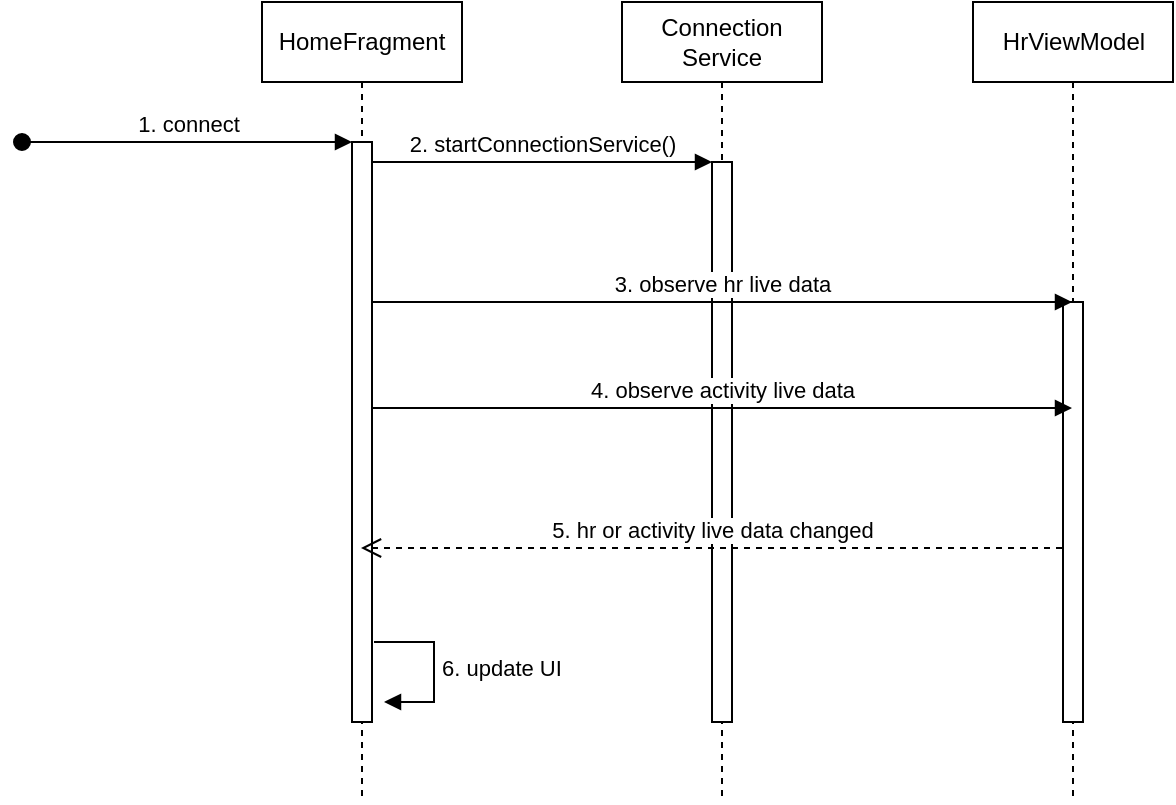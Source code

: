 <mxfile version="21.6.1" type="github">
  <diagram name="Page-1" id="y0ALGtD9nuHvRInFEaXF">
    <mxGraphModel dx="2901" dy="1078" grid="1" gridSize="10" guides="1" tooltips="1" connect="1" arrows="1" fold="1" page="1" pageScale="1" pageWidth="827" pageHeight="1169" math="0" shadow="0">
      <root>
        <mxCell id="0" />
        <mxCell id="1" parent="0" />
        <mxCell id="8Y0QGUy854C7RPjf8OYD-1" value="HomeFragment" style="shape=umlLifeline;perimeter=lifelinePerimeter;whiteSpace=wrap;html=1;container=0;dropTarget=0;collapsible=0;recursiveResize=0;outlineConnect=0;portConstraint=eastwest;newEdgeStyle={&quot;edgeStyle&quot;:&quot;elbowEdgeStyle&quot;,&quot;elbow&quot;:&quot;vertical&quot;,&quot;curved&quot;:0,&quot;rounded&quot;:0};" vertex="1" parent="1">
          <mxGeometry x="40" y="40" width="100" height="400" as="geometry" />
        </mxCell>
        <mxCell id="8Y0QGUy854C7RPjf8OYD-2" value="" style="html=1;points=[];perimeter=orthogonalPerimeter;outlineConnect=0;targetShapes=umlLifeline;portConstraint=eastwest;newEdgeStyle={&quot;edgeStyle&quot;:&quot;elbowEdgeStyle&quot;,&quot;elbow&quot;:&quot;vertical&quot;,&quot;curved&quot;:0,&quot;rounded&quot;:0};" vertex="1" parent="8Y0QGUy854C7RPjf8OYD-1">
          <mxGeometry x="45" y="70" width="10" height="290" as="geometry" />
        </mxCell>
        <mxCell id="8Y0QGUy854C7RPjf8OYD-3" value="1. connect" style="html=1;verticalAlign=bottom;startArrow=oval;endArrow=block;startSize=8;edgeStyle=elbowEdgeStyle;elbow=vertical;curved=0;rounded=0;" edge="1" parent="8Y0QGUy854C7RPjf8OYD-1" target="8Y0QGUy854C7RPjf8OYD-2">
          <mxGeometry relative="1" as="geometry">
            <mxPoint x="-120" y="70" as="sourcePoint" />
          </mxGeometry>
        </mxCell>
        <mxCell id="8Y0QGUy854C7RPjf8OYD-39" value="6. update UI" style="html=1;align=left;spacingLeft=2;endArrow=block;rounded=0;edgeStyle=orthogonalEdgeStyle;curved=0;rounded=0;" edge="1" parent="8Y0QGUy854C7RPjf8OYD-1">
          <mxGeometry relative="1" as="geometry">
            <mxPoint x="56" y="320" as="sourcePoint" />
            <Array as="points">
              <mxPoint x="86" y="350" />
            </Array>
            <mxPoint x="61" y="350" as="targetPoint" />
          </mxGeometry>
        </mxCell>
        <mxCell id="8Y0QGUy854C7RPjf8OYD-4" value="Connection&lt;br&gt;Service" style="shape=umlLifeline;perimeter=lifelinePerimeter;whiteSpace=wrap;html=1;container=0;dropTarget=0;collapsible=0;recursiveResize=0;outlineConnect=0;portConstraint=eastwest;newEdgeStyle={&quot;edgeStyle&quot;:&quot;elbowEdgeStyle&quot;,&quot;elbow&quot;:&quot;vertical&quot;,&quot;curved&quot;:0,&quot;rounded&quot;:0};" vertex="1" parent="1">
          <mxGeometry x="220" y="40" width="100" height="400" as="geometry" />
        </mxCell>
        <mxCell id="8Y0QGUy854C7RPjf8OYD-5" value="" style="html=1;points=[];perimeter=orthogonalPerimeter;outlineConnect=0;targetShapes=umlLifeline;portConstraint=eastwest;newEdgeStyle={&quot;edgeStyle&quot;:&quot;elbowEdgeStyle&quot;,&quot;elbow&quot;:&quot;vertical&quot;,&quot;curved&quot;:0,&quot;rounded&quot;:0};" vertex="1" parent="8Y0QGUy854C7RPjf8OYD-4">
          <mxGeometry x="45" y="80" width="10" height="280" as="geometry" />
        </mxCell>
        <mxCell id="8Y0QGUy854C7RPjf8OYD-6" value="2. startConnectionService()" style="html=1;verticalAlign=bottom;endArrow=block;edgeStyle=elbowEdgeStyle;elbow=vertical;curved=0;rounded=0;" edge="1" parent="1" source="8Y0QGUy854C7RPjf8OYD-2" target="8Y0QGUy854C7RPjf8OYD-5">
          <mxGeometry relative="1" as="geometry">
            <mxPoint x="195" y="130" as="sourcePoint" />
            <Array as="points">
              <mxPoint x="180" y="120" />
            </Array>
            <mxPoint as="offset" />
          </mxGeometry>
        </mxCell>
        <mxCell id="8Y0QGUy854C7RPjf8OYD-15" value="HrViewModel" style="shape=umlLifeline;perimeter=lifelinePerimeter;whiteSpace=wrap;html=1;container=0;dropTarget=0;collapsible=0;recursiveResize=0;outlineConnect=0;portConstraint=eastwest;newEdgeStyle={&quot;edgeStyle&quot;:&quot;elbowEdgeStyle&quot;,&quot;elbow&quot;:&quot;vertical&quot;,&quot;curved&quot;:0,&quot;rounded&quot;:0};" vertex="1" parent="1">
          <mxGeometry x="395.5" y="40" width="100" height="400" as="geometry" />
        </mxCell>
        <mxCell id="8Y0QGUy854C7RPjf8OYD-16" value="" style="html=1;points=[];perimeter=orthogonalPerimeter;outlineConnect=0;targetShapes=umlLifeline;portConstraint=eastwest;newEdgeStyle={&quot;edgeStyle&quot;:&quot;elbowEdgeStyle&quot;,&quot;elbow&quot;:&quot;vertical&quot;,&quot;curved&quot;:0,&quot;rounded&quot;:0};" vertex="1" parent="8Y0QGUy854C7RPjf8OYD-15">
          <mxGeometry x="45" y="150" width="10" height="210" as="geometry" />
        </mxCell>
        <mxCell id="8Y0QGUy854C7RPjf8OYD-36" value="3. observe hr live data" style="html=1;verticalAlign=bottom;endArrow=block;edgeStyle=elbowEdgeStyle;elbow=vertical;curved=0;rounded=0;" edge="1" parent="1">
          <mxGeometry relative="1" as="geometry">
            <mxPoint x="95" y="190" as="sourcePoint" />
            <Array as="points">
              <mxPoint x="180" y="190" />
            </Array>
            <mxPoint as="offset" />
            <mxPoint x="445" y="190" as="targetPoint" />
          </mxGeometry>
        </mxCell>
        <mxCell id="8Y0QGUy854C7RPjf8OYD-37" value="5. hr or activity live data changed" style="html=1;verticalAlign=bottom;endArrow=open;dashed=1;endSize=8;edgeStyle=elbowEdgeStyle;elbow=vertical;curved=0;rounded=0;" edge="1" parent="1">
          <mxGeometry relative="1" as="geometry">
            <mxPoint x="440" y="313" as="sourcePoint" />
            <mxPoint x="89.5" y="313" as="targetPoint" />
          </mxGeometry>
        </mxCell>
        <mxCell id="8Y0QGUy854C7RPjf8OYD-40" value="4. observe activity live data" style="html=1;verticalAlign=bottom;endArrow=block;edgeStyle=elbowEdgeStyle;elbow=vertical;curved=0;rounded=0;" edge="1" parent="1">
          <mxGeometry relative="1" as="geometry">
            <mxPoint x="95" y="243" as="sourcePoint" />
            <Array as="points">
              <mxPoint x="180" y="243" />
            </Array>
            <mxPoint as="offset" />
            <mxPoint x="445" y="243" as="targetPoint" />
          </mxGeometry>
        </mxCell>
      </root>
    </mxGraphModel>
  </diagram>
</mxfile>
